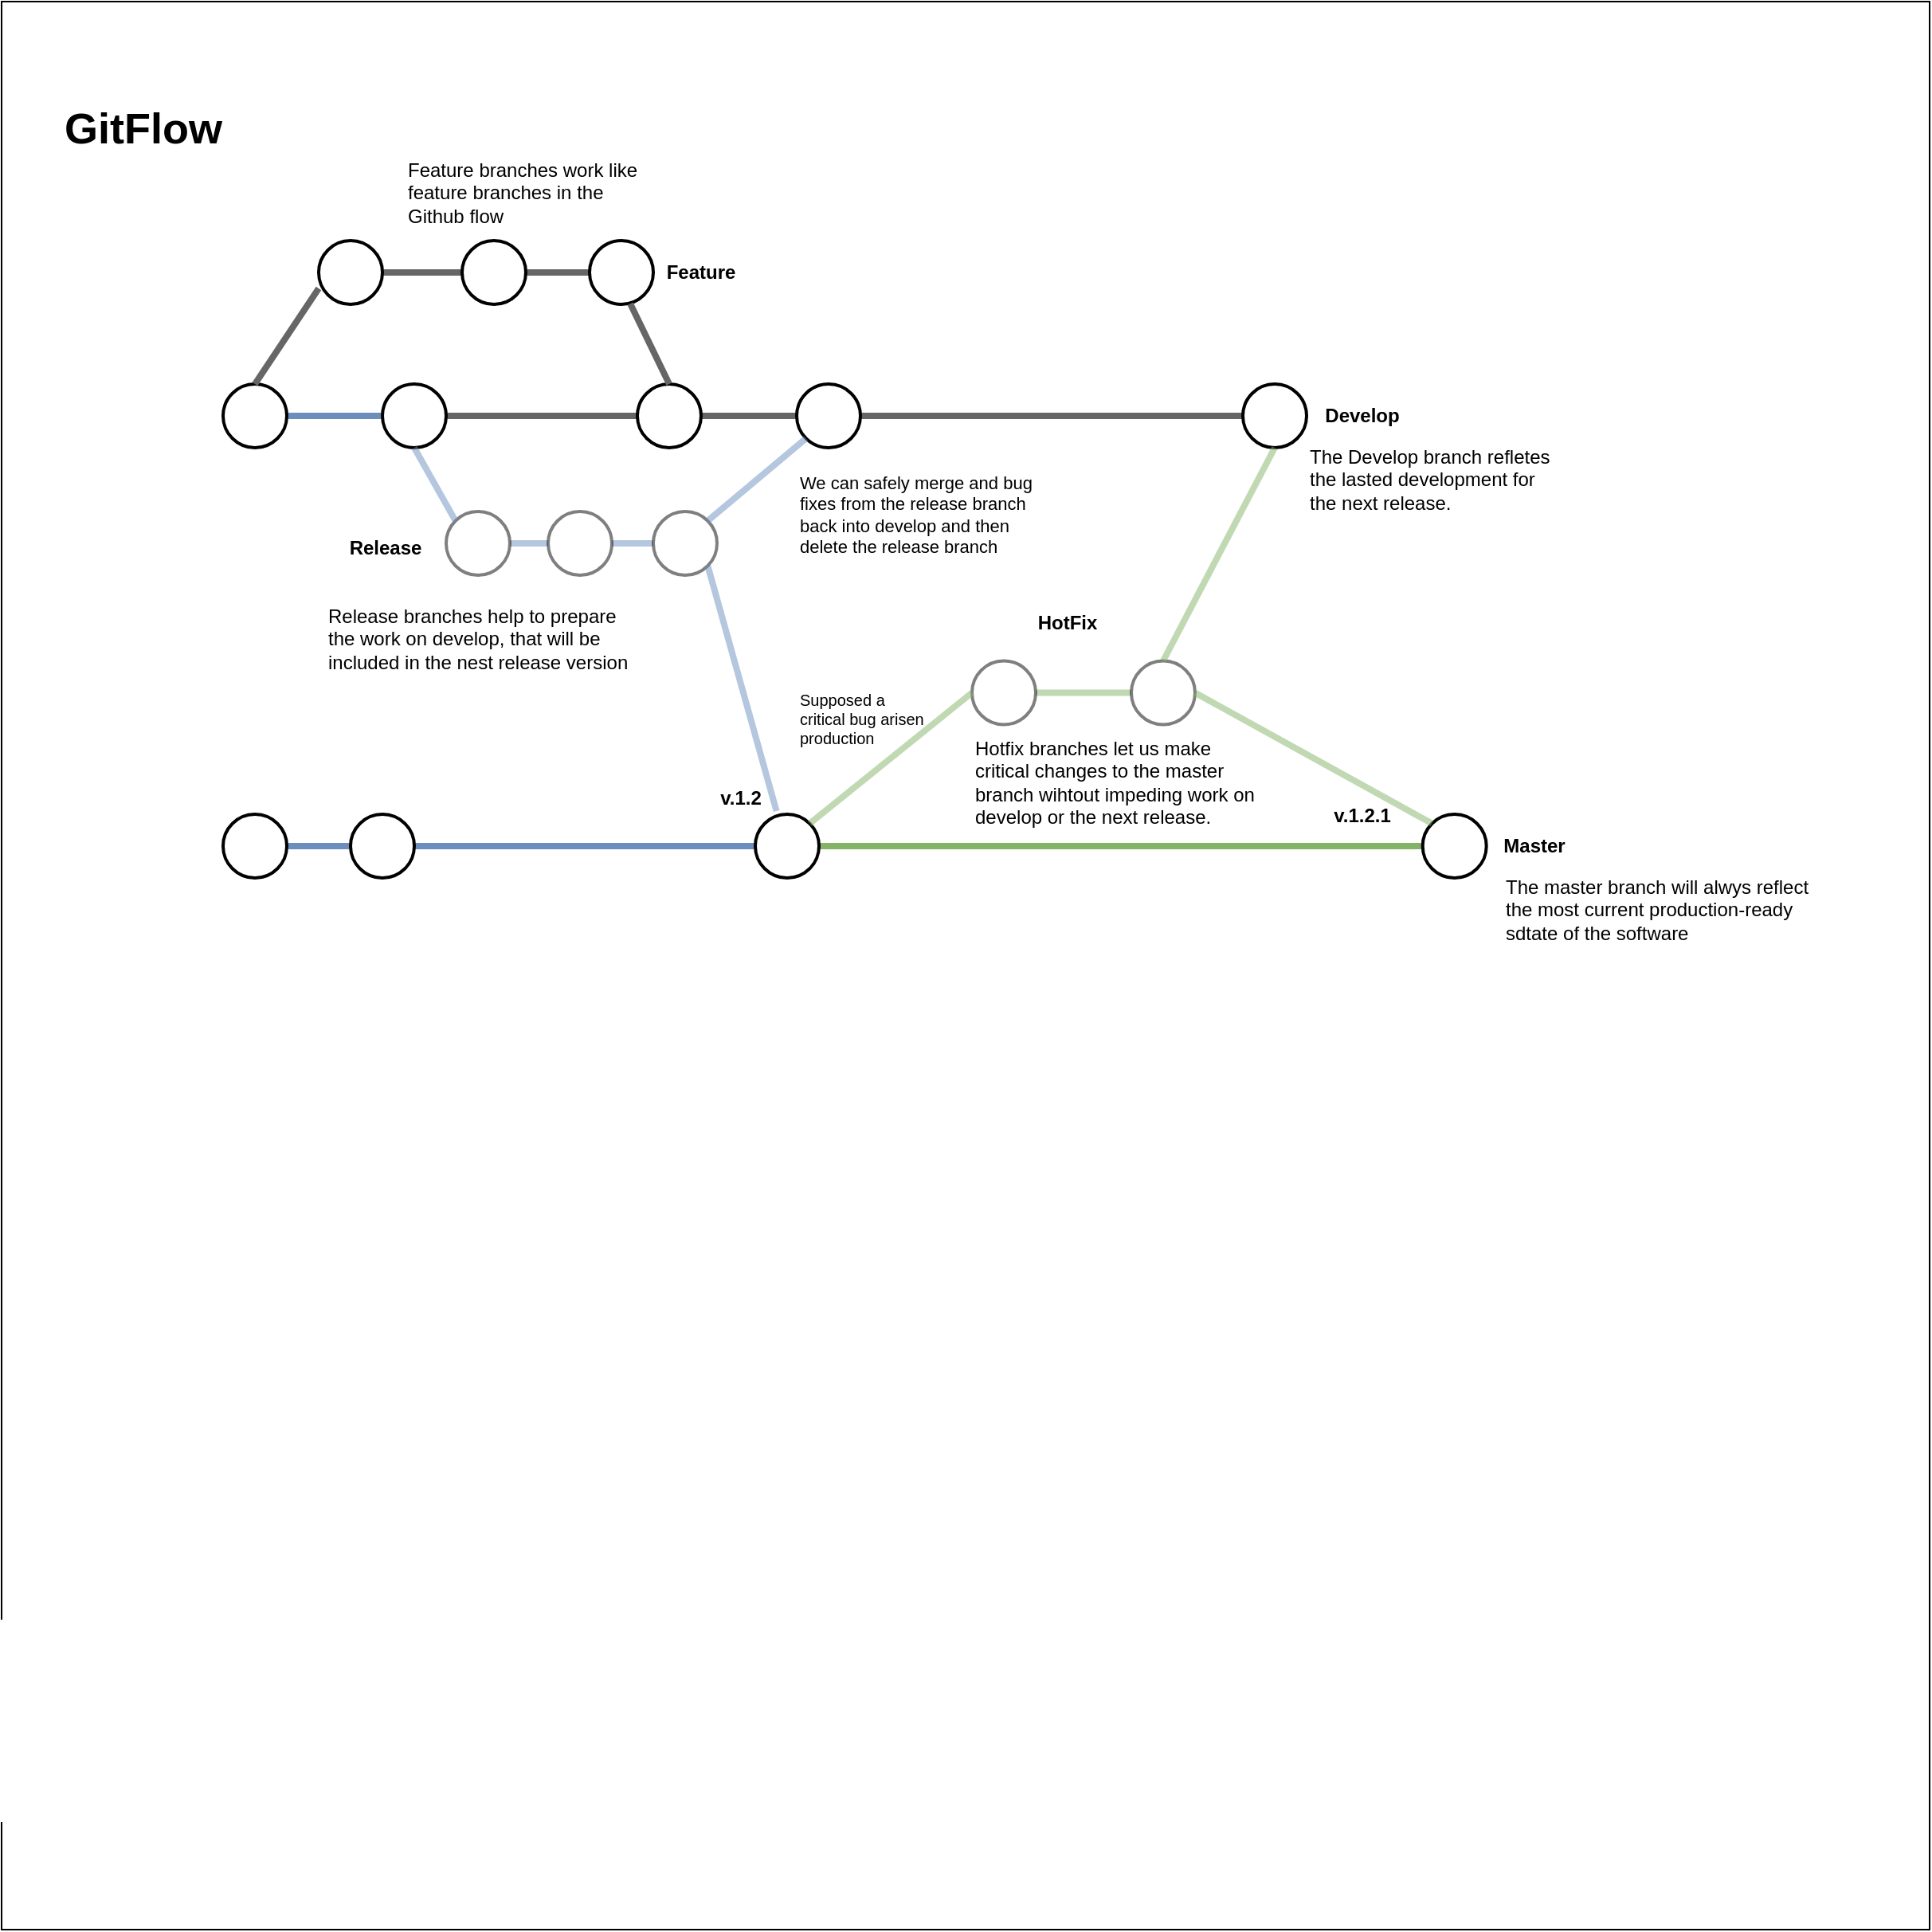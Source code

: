 <mxfile version="13.7.6" type="github">
  <diagram id="C5RBs43oDa-KdzZeNtuy" name="Page-1">
    <mxGraphModel dx="1673" dy="2103" grid="1" gridSize="10" guides="1" tooltips="1" connect="1" arrows="1" fold="1" page="1" pageScale="1" pageWidth="827" pageHeight="1169" math="0" shadow="0">
      <root>
        <mxCell id="WIyWlLk6GJQsqaUBKTNV-0" />
        <mxCell id="WIyWlLk6GJQsqaUBKTNV-1" parent="WIyWlLk6GJQsqaUBKTNV-0" />
        <mxCell id="eg5-Ky1S5H-kkHxy2FLW-71" value="" style="whiteSpace=wrap;html=1;aspect=fixed;fontSize=11;align=left;" vertex="1" parent="WIyWlLk6GJQsqaUBKTNV-1">
          <mxGeometry x="31" y="-10" width="1210" height="1210" as="geometry" />
        </mxCell>
        <mxCell id="eg5-Ky1S5H-kkHxy2FLW-9" style="edgeStyle=orthogonalEdgeStyle;rounded=0;orthogonalLoop=1;jettySize=auto;html=1;entryX=0;entryY=0.5;entryDx=0;entryDy=0;entryPerimeter=0;endArrow=none;endFill=0;strokeWidth=4;fillColor=#dae8fc;strokeColor=#6c8ebf;" edge="1" parent="WIyWlLk6GJQsqaUBKTNV-1" source="eg5-Ky1S5H-kkHxy2FLW-0" target="eg5-Ky1S5H-kkHxy2FLW-5">
          <mxGeometry relative="1" as="geometry" />
        </mxCell>
        <mxCell id="eg5-Ky1S5H-kkHxy2FLW-0" value="" style="strokeWidth=2;html=1;shape=mxgraph.flowchart.start_2;whiteSpace=wrap;" vertex="1" parent="WIyWlLk6GJQsqaUBKTNV-1">
          <mxGeometry x="170" y="230" width="40" height="40" as="geometry" />
        </mxCell>
        <mxCell id="eg5-Ky1S5H-kkHxy2FLW-8" style="edgeStyle=orthogonalEdgeStyle;rounded=0;orthogonalLoop=1;jettySize=auto;html=1;endArrow=none;endFill=0;fillColor=#dae8fc;strokeColor=#6c8ebf;strokeWidth=4;" edge="1" parent="WIyWlLk6GJQsqaUBKTNV-1" source="eg5-Ky1S5H-kkHxy2FLW-1" target="eg5-Ky1S5H-kkHxy2FLW-7">
          <mxGeometry relative="1" as="geometry" />
        </mxCell>
        <mxCell id="eg5-Ky1S5H-kkHxy2FLW-1" value="" style="strokeWidth=2;html=1;shape=mxgraph.flowchart.start_2;whiteSpace=wrap;" vertex="1" parent="WIyWlLk6GJQsqaUBKTNV-1">
          <mxGeometry x="170" y="500" width="40" height="40" as="geometry" />
        </mxCell>
        <mxCell id="eg5-Ky1S5H-kkHxy2FLW-2" value="The master branch will alwys reflect the most current production-ready sdtate of the software" style="text;html=1;strokeColor=none;fillColor=none;align=left;verticalAlign=middle;whiteSpace=wrap;rounded=0;" vertex="1" parent="WIyWlLk6GJQsqaUBKTNV-1">
          <mxGeometry x="972.84" y="540" width="207.16" height="40" as="geometry" />
        </mxCell>
        <mxCell id="eg5-Ky1S5H-kkHxy2FLW-10" style="edgeStyle=orthogonalEdgeStyle;rounded=0;orthogonalLoop=1;jettySize=auto;html=1;entryX=0;entryY=0.5;entryDx=0;entryDy=0;entryPerimeter=0;endArrow=none;endFill=0;strokeWidth=4;fillColor=#f5f5f5;strokeColor=#666666;" edge="1" parent="WIyWlLk6GJQsqaUBKTNV-1" source="eg5-Ky1S5H-kkHxy2FLW-5" target="eg5-Ky1S5H-kkHxy2FLW-11">
          <mxGeometry relative="1" as="geometry">
            <mxPoint x="350" y="250.0" as="targetPoint" />
          </mxGeometry>
        </mxCell>
        <mxCell id="eg5-Ky1S5H-kkHxy2FLW-5" value="" style="strokeWidth=2;html=1;shape=mxgraph.flowchart.start_2;whiteSpace=wrap;" vertex="1" parent="WIyWlLk6GJQsqaUBKTNV-1">
          <mxGeometry x="270" y="230" width="40" height="40" as="geometry" />
        </mxCell>
        <mxCell id="eg5-Ky1S5H-kkHxy2FLW-46" style="edgeStyle=orthogonalEdgeStyle;rounded=0;orthogonalLoop=1;jettySize=auto;html=1;entryX=0;entryY=0.5;entryDx=0;entryDy=0;entryPerimeter=0;strokeWidth=4;endArrow=none;endFill=0;fillColor=#dae8fc;strokeColor=#6c8ebf;" edge="1" parent="WIyWlLk6GJQsqaUBKTNV-1" source="eg5-Ky1S5H-kkHxy2FLW-7" target="eg5-Ky1S5H-kkHxy2FLW-43">
          <mxGeometry relative="1" as="geometry" />
        </mxCell>
        <mxCell id="eg5-Ky1S5H-kkHxy2FLW-7" value="" style="strokeWidth=2;html=1;shape=mxgraph.flowchart.start_2;whiteSpace=wrap;" vertex="1" parent="WIyWlLk6GJQsqaUBKTNV-1">
          <mxGeometry x="250" y="500" width="40" height="40" as="geometry" />
        </mxCell>
        <mxCell id="eg5-Ky1S5H-kkHxy2FLW-32" style="edgeStyle=orthogonalEdgeStyle;rounded=0;orthogonalLoop=1;jettySize=auto;html=1;entryX=0;entryY=0.5;entryDx=0;entryDy=0;entryPerimeter=0;endArrow=none;endFill=0;strokeWidth=4;fillColor=#f5f5f5;strokeColor=#666666;" edge="1" parent="WIyWlLk6GJQsqaUBKTNV-1" source="eg5-Ky1S5H-kkHxy2FLW-11" target="eg5-Ky1S5H-kkHxy2FLW-30">
          <mxGeometry relative="1" as="geometry" />
        </mxCell>
        <mxCell id="eg5-Ky1S5H-kkHxy2FLW-11" value="" style="strokeWidth=2;html=1;shape=mxgraph.flowchart.start_2;whiteSpace=wrap;" vertex="1" parent="WIyWlLk6GJQsqaUBKTNV-1">
          <mxGeometry x="430" y="230" width="40" height="40" as="geometry" />
        </mxCell>
        <mxCell id="eg5-Ky1S5H-kkHxy2FLW-14" value="Develop" style="text;html=1;strokeColor=none;fillColor=none;align=center;verticalAlign=middle;whiteSpace=wrap;rounded=0;fontStyle=1" vertex="1" parent="WIyWlLk6GJQsqaUBKTNV-1">
          <mxGeometry x="865" y="240" width="40" height="20" as="geometry" />
        </mxCell>
        <mxCell id="eg5-Ky1S5H-kkHxy2FLW-15" value="The Develop branch refletes the lasted development for the next release.&amp;nbsp;" style="text;html=1;strokeColor=none;fillColor=none;align=left;verticalAlign=middle;whiteSpace=wrap;rounded=0;" vertex="1" parent="WIyWlLk6GJQsqaUBKTNV-1">
          <mxGeometry x="850" y="280" width="158.16" height="20" as="geometry" />
        </mxCell>
        <mxCell id="eg5-Ky1S5H-kkHxy2FLW-17" value="Feature branches work like feature branches in the Github flow" style="text;html=1;strokeColor=none;fillColor=none;align=left;verticalAlign=middle;whiteSpace=wrap;rounded=0;" vertex="1" parent="WIyWlLk6GJQsqaUBKTNV-1">
          <mxGeometry x="284" y="100" width="156" height="20" as="geometry" />
        </mxCell>
        <mxCell id="eg5-Ky1S5H-kkHxy2FLW-18" value="Release branches help to prepare the work on develop, that will be included in the nest release version" style="text;html=1;strokeColor=none;fillColor=none;align=left;verticalAlign=middle;whiteSpace=wrap;rounded=0;" vertex="1" parent="WIyWlLk6GJQsqaUBKTNV-1">
          <mxGeometry x="234" y="356.25" width="196" height="67.5" as="geometry" />
        </mxCell>
        <mxCell id="eg5-Ky1S5H-kkHxy2FLW-19" value="Hotfix branches let us make critical changes to the master branch wihtout impeding work on develop or the next release." style="text;html=1;strokeColor=none;fillColor=none;align=left;verticalAlign=middle;whiteSpace=wrap;rounded=0;" vertex="1" parent="WIyWlLk6GJQsqaUBKTNV-1">
          <mxGeometry x="640" y="470" width="185" height="20" as="geometry" />
        </mxCell>
        <mxCell id="eg5-Ky1S5H-kkHxy2FLW-24" style="edgeStyle=orthogonalEdgeStyle;rounded=0;orthogonalLoop=1;jettySize=auto;html=1;entryX=0;entryY=0.5;entryDx=0;entryDy=0;entryPerimeter=0;endArrow=none;endFill=0;strokeWidth=4;fillColor=#f5f5f5;strokeColor=#666666;" edge="1" parent="WIyWlLk6GJQsqaUBKTNV-1" source="eg5-Ky1S5H-kkHxy2FLW-20" target="eg5-Ky1S5H-kkHxy2FLW-21">
          <mxGeometry relative="1" as="geometry" />
        </mxCell>
        <mxCell id="eg5-Ky1S5H-kkHxy2FLW-20" value="" style="strokeWidth=2;html=1;shape=mxgraph.flowchart.start_2;whiteSpace=wrap;" vertex="1" parent="WIyWlLk6GJQsqaUBKTNV-1">
          <mxGeometry x="230" y="140" width="40" height="40" as="geometry" />
        </mxCell>
        <mxCell id="eg5-Ky1S5H-kkHxy2FLW-25" style="edgeStyle=orthogonalEdgeStyle;rounded=0;orthogonalLoop=1;jettySize=auto;html=1;entryX=0;entryY=0.5;entryDx=0;entryDy=0;entryPerimeter=0;endArrow=none;endFill=0;strokeWidth=4;fillColor=#f5f5f5;strokeColor=#666666;" edge="1" parent="WIyWlLk6GJQsqaUBKTNV-1" source="eg5-Ky1S5H-kkHxy2FLW-21" target="eg5-Ky1S5H-kkHxy2FLW-22">
          <mxGeometry relative="1" as="geometry" />
        </mxCell>
        <mxCell id="eg5-Ky1S5H-kkHxy2FLW-21" value="" style="strokeWidth=2;html=1;shape=mxgraph.flowchart.start_2;whiteSpace=wrap;" vertex="1" parent="WIyWlLk6GJQsqaUBKTNV-1">
          <mxGeometry x="320" y="140" width="40" height="40" as="geometry" />
        </mxCell>
        <mxCell id="eg5-Ky1S5H-kkHxy2FLW-22" value="" style="strokeWidth=2;html=1;shape=mxgraph.flowchart.start_2;whiteSpace=wrap;" vertex="1" parent="WIyWlLk6GJQsqaUBKTNV-1">
          <mxGeometry x="400" y="140" width="40" height="40" as="geometry" />
        </mxCell>
        <mxCell id="eg5-Ky1S5H-kkHxy2FLW-27" value="" style="endArrow=none;html=1;entryX=0;entryY=0.75;entryDx=0;entryDy=0;entryPerimeter=0;endFill=0;strokeWidth=4;fillColor=#f5f5f5;strokeColor=#666666;" edge="1" parent="WIyWlLk6GJQsqaUBKTNV-1" target="eg5-Ky1S5H-kkHxy2FLW-20">
          <mxGeometry width="50" height="50" relative="1" as="geometry">
            <mxPoint x="190" y="230" as="sourcePoint" />
            <mxPoint x="240" y="180" as="targetPoint" />
          </mxGeometry>
        </mxCell>
        <mxCell id="eg5-Ky1S5H-kkHxy2FLW-28" value="" style="endArrow=none;html=1;exitX=0.639;exitY=0.99;exitDx=0;exitDy=0;exitPerimeter=0;entryX=0.5;entryY=0;entryDx=0;entryDy=0;entryPerimeter=0;endFill=0;strokeWidth=4;fillColor=#f5f5f5;strokeColor=#666666;" edge="1" parent="WIyWlLk6GJQsqaUBKTNV-1" source="eg5-Ky1S5H-kkHxy2FLW-22" target="eg5-Ky1S5H-kkHxy2FLW-11">
          <mxGeometry width="50" height="50" relative="1" as="geometry">
            <mxPoint x="450" y="200" as="sourcePoint" />
            <mxPoint x="490" y="210" as="targetPoint" />
          </mxGeometry>
        </mxCell>
        <mxCell id="eg5-Ky1S5H-kkHxy2FLW-29" value="Feature" style="text;html=1;strokeColor=none;fillColor=none;align=center;verticalAlign=middle;whiteSpace=wrap;rounded=0;fontStyle=1" vertex="1" parent="WIyWlLk6GJQsqaUBKTNV-1">
          <mxGeometry x="450" y="150" width="40" height="20" as="geometry" />
        </mxCell>
        <mxCell id="eg5-Ky1S5H-kkHxy2FLW-33" style="edgeStyle=orthogonalEdgeStyle;rounded=0;orthogonalLoop=1;jettySize=auto;html=1;entryX=0;entryY=0.5;entryDx=0;entryDy=0;entryPerimeter=0;endArrow=none;endFill=0;fillColor=#f5f5f5;strokeColor=#666666;strokeWidth=4;" edge="1" parent="WIyWlLk6GJQsqaUBKTNV-1" source="eg5-Ky1S5H-kkHxy2FLW-30" target="eg5-Ky1S5H-kkHxy2FLW-31">
          <mxGeometry relative="1" as="geometry" />
        </mxCell>
        <mxCell id="eg5-Ky1S5H-kkHxy2FLW-30" value="" style="strokeWidth=2;html=1;shape=mxgraph.flowchart.start_2;whiteSpace=wrap;" vertex="1" parent="WIyWlLk6GJQsqaUBKTNV-1">
          <mxGeometry x="530" y="230" width="40" height="40" as="geometry" />
        </mxCell>
        <mxCell id="eg5-Ky1S5H-kkHxy2FLW-31" value="" style="strokeWidth=2;html=1;shape=mxgraph.flowchart.start_2;whiteSpace=wrap;" vertex="1" parent="WIyWlLk6GJQsqaUBKTNV-1">
          <mxGeometry x="810" y="230" width="40" height="40" as="geometry" />
        </mxCell>
        <mxCell id="eg5-Ky1S5H-kkHxy2FLW-38" style="edgeStyle=orthogonalEdgeStyle;rounded=0;orthogonalLoop=1;jettySize=auto;html=1;entryX=0;entryY=0.5;entryDx=0;entryDy=0;entryPerimeter=0;endArrow=none;endFill=0;strokeWidth=4;fillColor=#dae8fc;strokeColor=#6c8ebf;opacity=50;" edge="1" parent="WIyWlLk6GJQsqaUBKTNV-1" source="eg5-Ky1S5H-kkHxy2FLW-35" target="eg5-Ky1S5H-kkHxy2FLW-36">
          <mxGeometry relative="1" as="geometry" />
        </mxCell>
        <mxCell id="eg5-Ky1S5H-kkHxy2FLW-35" value="" style="strokeWidth=2;html=1;shape=mxgraph.flowchart.start_2;whiteSpace=wrap;opacity=50;" vertex="1" parent="WIyWlLk6GJQsqaUBKTNV-1">
          <mxGeometry x="310" y="310" width="40" height="40" as="geometry" />
        </mxCell>
        <mxCell id="eg5-Ky1S5H-kkHxy2FLW-39" style="edgeStyle=orthogonalEdgeStyle;rounded=0;orthogonalLoop=1;jettySize=auto;html=1;entryX=0;entryY=0.5;entryDx=0;entryDy=0;entryPerimeter=0;endArrow=none;endFill=0;strokeWidth=4;fillColor=#dae8fc;strokeColor=#6c8ebf;opacity=50;" edge="1" parent="WIyWlLk6GJQsqaUBKTNV-1" source="eg5-Ky1S5H-kkHxy2FLW-36" target="eg5-Ky1S5H-kkHxy2FLW-37">
          <mxGeometry relative="1" as="geometry" />
        </mxCell>
        <mxCell id="eg5-Ky1S5H-kkHxy2FLW-36" value="" style="strokeWidth=2;html=1;shape=mxgraph.flowchart.start_2;whiteSpace=wrap;opacity=50;" vertex="1" parent="WIyWlLk6GJQsqaUBKTNV-1">
          <mxGeometry x="374" y="310" width="40" height="40" as="geometry" />
        </mxCell>
        <mxCell id="eg5-Ky1S5H-kkHxy2FLW-37" value="" style="strokeWidth=2;html=1;shape=mxgraph.flowchart.start_2;whiteSpace=wrap;opacity=50;" vertex="1" parent="WIyWlLk6GJQsqaUBKTNV-1">
          <mxGeometry x="440" y="310" width="40" height="40" as="geometry" />
        </mxCell>
        <mxCell id="eg5-Ky1S5H-kkHxy2FLW-40" value="" style="endArrow=none;html=1;entryX=0.145;entryY=0.855;entryDx=0;entryDy=0;entryPerimeter=0;exitX=0.855;exitY=0.145;exitDx=0;exitDy=0;exitPerimeter=0;endFill=0;fontSize=11;strokeWidth=4;fillColor=#dae8fc;strokeColor=#6c8ebf;opacity=50;" edge="1" parent="WIyWlLk6GJQsqaUBKTNV-1" source="eg5-Ky1S5H-kkHxy2FLW-37" target="eg5-Ky1S5H-kkHxy2FLW-30">
          <mxGeometry width="50" height="50" relative="1" as="geometry">
            <mxPoint x="530" y="330" as="sourcePoint" />
            <mxPoint x="600" y="300" as="targetPoint" />
          </mxGeometry>
        </mxCell>
        <mxCell id="eg5-Ky1S5H-kkHxy2FLW-41" value="" style="endArrow=none;html=1;entryX=0.145;entryY=0.145;entryDx=0;entryDy=0;entryPerimeter=0;exitX=0.5;exitY=1;exitDx=0;exitDy=0;exitPerimeter=0;endFill=0;strokeWidth=4;fillColor=#dae8fc;strokeColor=#6c8ebf;opacity=50;" edge="1" parent="WIyWlLk6GJQsqaUBKTNV-1" source="eg5-Ky1S5H-kkHxy2FLW-5" target="eg5-Ky1S5H-kkHxy2FLW-35">
          <mxGeometry width="50" height="50" relative="1" as="geometry">
            <mxPoint x="235" y="310" as="sourcePoint" />
            <mxPoint x="305" y="280" as="targetPoint" />
          </mxGeometry>
        </mxCell>
        <mxCell id="eg5-Ky1S5H-kkHxy2FLW-42" value="Release" style="text;html=1;strokeColor=none;fillColor=none;align=center;verticalAlign=middle;whiteSpace=wrap;rounded=0;fontStyle=1" vertex="1" parent="WIyWlLk6GJQsqaUBKTNV-1">
          <mxGeometry x="252" y="323" width="40" height="20" as="geometry" />
        </mxCell>
        <mxCell id="eg5-Ky1S5H-kkHxy2FLW-49" style="edgeStyle=orthogonalEdgeStyle;rounded=0;orthogonalLoop=1;jettySize=auto;html=1;entryX=0;entryY=0.5;entryDx=0;entryDy=0;entryPerimeter=0;endArrow=none;endFill=0;exitX=1;exitY=0.5;exitDx=0;exitDy=0;exitPerimeter=0;fillColor=#d5e8d4;strokeColor=#82b366;strokeWidth=4;" edge="1" parent="WIyWlLk6GJQsqaUBKTNV-1" source="eg5-Ky1S5H-kkHxy2FLW-43" target="eg5-Ky1S5H-kkHxy2FLW-44">
          <mxGeometry relative="1" as="geometry">
            <mxPoint x="693" y="520" as="sourcePoint" />
          </mxGeometry>
        </mxCell>
        <mxCell id="eg5-Ky1S5H-kkHxy2FLW-43" value="" style="strokeWidth=2;html=1;shape=mxgraph.flowchart.start_2;whiteSpace=wrap;" vertex="1" parent="WIyWlLk6GJQsqaUBKTNV-1">
          <mxGeometry x="504" y="500" width="40" height="40" as="geometry" />
        </mxCell>
        <mxCell id="eg5-Ky1S5H-kkHxy2FLW-44" value="" style="strokeWidth=2;html=1;shape=mxgraph.flowchart.start_2;whiteSpace=wrap;" vertex="1" parent="WIyWlLk6GJQsqaUBKTNV-1">
          <mxGeometry x="922.84" y="500" width="40" height="40" as="geometry" />
        </mxCell>
        <mxCell id="eg5-Ky1S5H-kkHxy2FLW-47" value="" style="endArrow=none;html=1;entryX=0.333;entryY=-0.05;entryDx=0;entryDy=0;entryPerimeter=0;exitX=0.855;exitY=0.855;exitDx=0;exitDy=0;exitPerimeter=0;endFill=0;strokeWidth=4;fillColor=#dae8fc;strokeColor=#6c8ebf;opacity=50;" edge="1" parent="WIyWlLk6GJQsqaUBKTNV-1" source="eg5-Ky1S5H-kkHxy2FLW-37" target="eg5-Ky1S5H-kkHxy2FLW-43">
          <mxGeometry width="50" height="50" relative="1" as="geometry">
            <mxPoint x="494.2" y="325.8" as="sourcePoint" />
            <mxPoint x="554.88" y="279.92" as="targetPoint" />
          </mxGeometry>
        </mxCell>
        <mxCell id="eg5-Ky1S5H-kkHxy2FLW-48" value="Master" style="text;html=1;strokeColor=none;fillColor=none;align=center;verticalAlign=middle;whiteSpace=wrap;rounded=0;fontStyle=1" vertex="1" parent="WIyWlLk6GJQsqaUBKTNV-1">
          <mxGeometry x="972.84" y="510" width="40" height="20" as="geometry" />
        </mxCell>
        <mxCell id="eg5-Ky1S5H-kkHxy2FLW-52" style="edgeStyle=orthogonalEdgeStyle;rounded=0;orthogonalLoop=1;jettySize=auto;html=1;entryX=0;entryY=0.5;entryDx=0;entryDy=0;entryPerimeter=0;endArrow=none;endFill=0;fillColor=#d5e8d4;strokeColor=#82b366;strokeWidth=4;opacity=50;" edge="1" parent="WIyWlLk6GJQsqaUBKTNV-1" source="eg5-Ky1S5H-kkHxy2FLW-50" target="eg5-Ky1S5H-kkHxy2FLW-51">
          <mxGeometry relative="1" as="geometry" />
        </mxCell>
        <mxCell id="eg5-Ky1S5H-kkHxy2FLW-50" value="" style="strokeWidth=2;html=1;shape=mxgraph.flowchart.start_2;whiteSpace=wrap;opacity=50;" vertex="1" parent="WIyWlLk6GJQsqaUBKTNV-1">
          <mxGeometry x="640" y="403.75" width="40" height="40" as="geometry" />
        </mxCell>
        <mxCell id="eg5-Ky1S5H-kkHxy2FLW-51" value="" style="strokeWidth=2;html=1;shape=mxgraph.flowchart.start_2;whiteSpace=wrap;opacity=50;" vertex="1" parent="WIyWlLk6GJQsqaUBKTNV-1">
          <mxGeometry x="740" y="403.75" width="40" height="40" as="geometry" />
        </mxCell>
        <mxCell id="eg5-Ky1S5H-kkHxy2FLW-53" value="" style="endArrow=none;html=1;entryX=0.145;entryY=0.145;entryDx=0;entryDy=0;entryPerimeter=0;exitX=1;exitY=0.5;exitDx=0;exitDy=0;exitPerimeter=0;endFill=0;fillColor=#d5e8d4;strokeColor=#82b366;strokeWidth=4;opacity=50;" edge="1" parent="WIyWlLk6GJQsqaUBKTNV-1" source="eg5-Ky1S5H-kkHxy2FLW-51" target="eg5-Ky1S5H-kkHxy2FLW-44">
          <mxGeometry width="50" height="50" relative="1" as="geometry">
            <mxPoint x="842.84" y="418.1" as="sourcePoint" />
            <mxPoint x="891.96" y="521.9" as="targetPoint" />
          </mxGeometry>
        </mxCell>
        <mxCell id="eg5-Ky1S5H-kkHxy2FLW-54" value="" style="endArrow=none;html=1;entryX=0;entryY=0.5;entryDx=0;entryDy=0;entryPerimeter=0;exitX=0.855;exitY=0.145;exitDx=0;exitDy=0;exitPerimeter=0;endFill=0;fillColor=#d5e8d4;strokeColor=#82b366;strokeWidth=4;opacity=50;" edge="1" parent="WIyWlLk6GJQsqaUBKTNV-1" source="eg5-Ky1S5H-kkHxy2FLW-43" target="eg5-Ky1S5H-kkHxy2FLW-50">
          <mxGeometry width="50" height="50" relative="1" as="geometry">
            <mxPoint x="681.16" y="500.52" as="sourcePoint" />
            <mxPoint x="687.72" y="279.92" as="targetPoint" />
          </mxGeometry>
        </mxCell>
        <mxCell id="eg5-Ky1S5H-kkHxy2FLW-56" value="HotFix" style="text;html=1;strokeColor=none;fillColor=none;align=center;verticalAlign=middle;whiteSpace=wrap;rounded=0;fontStyle=1" vertex="1" parent="WIyWlLk6GJQsqaUBKTNV-1">
          <mxGeometry x="680" y="370" width="40" height="20" as="geometry" />
        </mxCell>
        <mxCell id="eg5-Ky1S5H-kkHxy2FLW-57" value="" style="endArrow=none;html=1;entryX=0.5;entryY=1;entryDx=0;entryDy=0;entryPerimeter=0;endFill=0;strokeWidth=4;fillColor=#d5e8d4;strokeColor=#82b366;opacity=50;exitX=0.5;exitY=0;exitDx=0;exitDy=0;exitPerimeter=0;" edge="1" parent="WIyWlLk6GJQsqaUBKTNV-1" source="eg5-Ky1S5H-kkHxy2FLW-51" target="eg5-Ky1S5H-kkHxy2FLW-31">
          <mxGeometry width="50" height="50" relative="1" as="geometry">
            <mxPoint x="710" y="350" as="sourcePoint" />
            <mxPoint x="757.48" y="303.68" as="targetPoint" />
          </mxGeometry>
        </mxCell>
        <mxCell id="eg5-Ky1S5H-kkHxy2FLW-60" value="v.1.2" style="text;html=1;strokeColor=none;fillColor=none;align=center;verticalAlign=middle;whiteSpace=wrap;rounded=0;fontStyle=1" vertex="1" parent="WIyWlLk6GJQsqaUBKTNV-1">
          <mxGeometry x="475" y="480" width="40" height="20" as="geometry" />
        </mxCell>
        <mxCell id="eg5-Ky1S5H-kkHxy2FLW-62" value="&lt;font style=&quot;font-size: 11px&quot;&gt;We can safely merge and bug fixes from the release branch back into develop and then delete the release branch&lt;/font&gt;" style="text;html=1;strokeColor=none;fillColor=none;align=left;verticalAlign=middle;whiteSpace=wrap;rounded=0;fontStyle=0;fontSize=10;" vertex="1" parent="WIyWlLk6GJQsqaUBKTNV-1">
          <mxGeometry x="530" y="302" width="160" height="20" as="geometry" />
        </mxCell>
        <mxCell id="eg5-Ky1S5H-kkHxy2FLW-63" value="Supposed a critical bug arisen production" style="text;html=1;strokeColor=none;fillColor=none;align=left;verticalAlign=middle;whiteSpace=wrap;rounded=0;fontStyle=0;fontSize=10;" vertex="1" parent="WIyWlLk6GJQsqaUBKTNV-1">
          <mxGeometry x="530" y="430" width="82.5" height="20" as="geometry" />
        </mxCell>
        <mxCell id="eg5-Ky1S5H-kkHxy2FLW-68" value="v.1.2.1" style="text;html=1;strokeColor=none;fillColor=none;align=center;verticalAlign=middle;whiteSpace=wrap;rounded=0;fontStyle=1" vertex="1" parent="WIyWlLk6GJQsqaUBKTNV-1">
          <mxGeometry x="865" y="491" width="40" height="20" as="geometry" />
        </mxCell>
        <mxCell id="eg5-Ky1S5H-kkHxy2FLW-70" value="&lt;font style=&quot;font-size: 27px&quot;&gt;&lt;b&gt;GitFlow&lt;/b&gt;&lt;/font&gt;" style="text;html=1;strokeColor=none;fillColor=none;align=center;verticalAlign=middle;whiteSpace=wrap;rounded=0;fontSize=11;opacity=50;" vertex="1" parent="WIyWlLk6GJQsqaUBKTNV-1">
          <mxGeometry x="100" y="60" width="40" height="20" as="geometry" />
        </mxCell>
      </root>
    </mxGraphModel>
  </diagram>
</mxfile>
